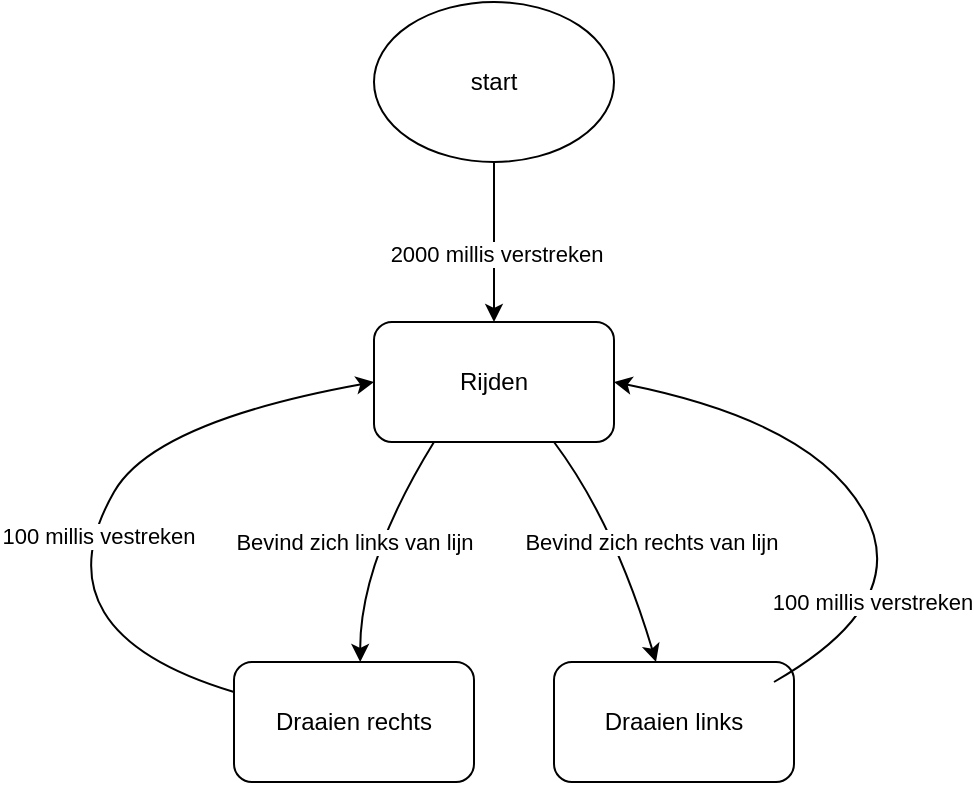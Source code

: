 <mxfile version="18.0.8" type="device"><diagram id="4jF3SiFIlRyFqVO87IE4" name="Page-1"><mxGraphModel dx="1038" dy="585" grid="1" gridSize="10" guides="1" tooltips="1" connect="1" arrows="1" fold="1" page="1" pageScale="1" pageWidth="827" pageHeight="1169" math="0" shadow="0"><root><mxCell id="0"/><mxCell id="1" parent="0"/><mxCell id="g9942yvPGM6oXqEL3x5D-4" value="Rijden" style="rounded=1;whiteSpace=wrap;html=1;" parent="1" vertex="1"><mxGeometry x="310" y="310" width="120" height="60" as="geometry"/></mxCell><mxCell id="g9942yvPGM6oXqEL3x5D-24" value="" style="endArrow=classic;html=1;curved=1;entryX=0.5;entryY=0;entryDx=0;entryDy=0;startArrow=none;" parent="1" source="r7Y_l7KfutMY-66NSa9T-6" target="g9942yvPGM6oXqEL3x5D-4" edge="1"><mxGeometry width="50" height="50" relative="1" as="geometry"><mxPoint x="370" y="170" as="sourcePoint"/><mxPoint x="369.5" y="220" as="targetPoint"/></mxGeometry></mxCell><mxCell id="oUqkR9mm2PpYspwb74ij-3" value="2000 millis verstreken" style="edgeLabel;html=1;align=center;verticalAlign=middle;resizable=0;points=[];" vertex="1" connectable="0" parent="g9942yvPGM6oXqEL3x5D-24"><mxGeometry x="0.14" y="1" relative="1" as="geometry"><mxPoint as="offset"/></mxGeometry></mxCell><mxCell id="r7Y_l7KfutMY-66NSa9T-6" value="start" style="ellipse;whiteSpace=wrap;html=1;" parent="1" vertex="1"><mxGeometry x="310" y="150" width="120" height="80" as="geometry"/></mxCell><mxCell id="oUqkR9mm2PpYspwb74ij-4" value="Draaien rechts" style="rounded=1;whiteSpace=wrap;html=1;" vertex="1" parent="1"><mxGeometry x="240" y="480" width="120" height="60" as="geometry"/></mxCell><mxCell id="oUqkR9mm2PpYspwb74ij-17" value="Bevind zich rechts van lijn&amp;nbsp;" style="curved=1;endArrow=classic;html=1;rounded=0;exitX=0.75;exitY=1;exitDx=0;exitDy=0;" edge="1" parent="1" source="g9942yvPGM6oXqEL3x5D-4" target="oUqkR9mm2PpYspwb74ij-18"><mxGeometry x="0.061" y="16" width="50" height="50" relative="1" as="geometry"><mxPoint x="500" y="420" as="sourcePoint"/><mxPoint x="470" y="470" as="targetPoint"/><Array as="points"><mxPoint x="430" y="410"/></Array><mxPoint as="offset"/></mxGeometry></mxCell><mxCell id="oUqkR9mm2PpYspwb74ij-18" value="Draaien links" style="rounded=1;whiteSpace=wrap;html=1;" vertex="1" parent="1"><mxGeometry x="400" y="480" width="120" height="60" as="geometry"/></mxCell><mxCell id="oUqkR9mm2PpYspwb74ij-19" value="Bevind zich links van lijn" style="curved=1;endArrow=classic;html=1;rounded=0;exitX=0.25;exitY=1;exitDx=0;exitDy=0;" edge="1" parent="1" source="g9942yvPGM6oXqEL3x5D-4"><mxGeometry x="0.055" y="-8" width="50" height="50" relative="1" as="geometry"><mxPoint x="240.0" y="370" as="sourcePoint"/><mxPoint x="303.107" y="480" as="targetPoint"/><Array as="points"><mxPoint x="303" y="430"/></Array><mxPoint as="offset"/></mxGeometry></mxCell><mxCell id="oUqkR9mm2PpYspwb74ij-20" value="" style="curved=1;endArrow=classic;html=1;rounded=0;entryX=1;entryY=0.5;entryDx=0;entryDy=0;" edge="1" parent="1" target="g9942yvPGM6oXqEL3x5D-4"><mxGeometry width="50" height="50" relative="1" as="geometry"><mxPoint x="510" y="490" as="sourcePoint"/><mxPoint x="560" y="440" as="targetPoint"/><Array as="points"><mxPoint x="580" y="450"/><mxPoint x="530" y="360"/></Array></mxGeometry></mxCell><mxCell id="oUqkR9mm2PpYspwb74ij-21" value="100 millis verstreken" style="edgeLabel;html=1;align=center;verticalAlign=middle;resizable=0;points=[];" vertex="1" connectable="0" parent="oUqkR9mm2PpYspwb74ij-20"><mxGeometry x="-0.314" y="15" relative="1" as="geometry"><mxPoint y="8" as="offset"/></mxGeometry></mxCell><mxCell id="oUqkR9mm2PpYspwb74ij-22" value="" style="curved=1;endArrow=classic;html=1;rounded=0;entryX=0;entryY=0.5;entryDx=0;entryDy=0;exitX=0;exitY=0.25;exitDx=0;exitDy=0;" edge="1" parent="1" source="oUqkR9mm2PpYspwb74ij-4" target="g9942yvPGM6oXqEL3x5D-4"><mxGeometry width="50" height="50" relative="1" as="geometry"><mxPoint x="200" y="480" as="sourcePoint"/><mxPoint x="250" y="430" as="targetPoint"/><Array as="points"><mxPoint x="190" y="480"/><mxPoint x="160" y="430"/><mxPoint x="200" y="360"/></Array></mxGeometry></mxCell><mxCell id="oUqkR9mm2PpYspwb74ij-23" value="100 millis vestreken" style="edgeLabel;html=1;align=center;verticalAlign=middle;resizable=0;points=[];" vertex="1" connectable="0" parent="oUqkR9mm2PpYspwb74ij-22"><mxGeometry x="-0.151" y="-3" relative="1" as="geometry"><mxPoint y="1" as="offset"/></mxGeometry></mxCell></root></mxGraphModel></diagram></mxfile>